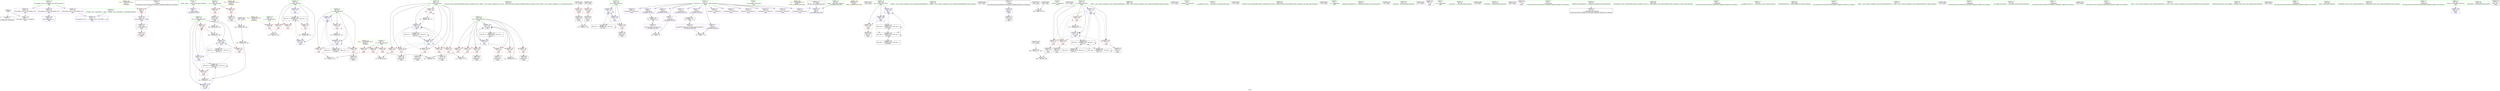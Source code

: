 digraph "SVFG" {
	label="SVFG";

	Node0x564da1210670 [shape=record,color=grey,label="{NodeID: 0\nNullPtr}"];
	Node0x564da1210670 -> Node0x564da1329340[style=solid];
	Node0x564da1210670 -> Node0x564da132ea00[style=solid];
	Node0x564da1328900 [shape=record,color=red,label="{NodeID: 97\n118\<--13\nvtable\<--\nmain\n}"];
	Node0x564da1328900 -> Node0x564da132b850[style=solid];
	Node0x564da1319b60 [shape=record,color=green,label="{NodeID: 14\n4\<--6\n_ZStL8__ioinit\<--_ZStL8__ioinit_field_insensitive\nGlob }"];
	Node0x564da1319b60 -> Node0x564da132a6b0[style=solid];
	Node0x564da1328440 [shape=record,color=red,label="{NodeID: 111\n263\<--100\n\<--res\nmain\n}"];
	Node0x564da1328440 -> Node0x564da1334d30[style=solid];
	Node0x564da1326f70 [shape=record,color=green,label="{NodeID: 28\n90\<--91\nt\<--t_field_insensitive\nmain\n}"];
	Node0x564da1326f70 -> Node0x564da13289d0[style=solid];
	Node0x564da132e0e0 [shape=record,color=red,label="{NodeID: 125\n236\<--106\n\<--j\nmain\n}"];
	Node0x564da132e0e0 -> Node0x564da13345b0[style=solid];
	Node0x564da1327a20 [shape=record,color=green,label="{NodeID: 42\n149\<--150\n_ZStrsIcSt11char_traitsIcESaIcEERSt13basic_istreamIT_T0_ES7_RNSt7__cxx1112basic_stringIS4_S5_T1_EE\<--_ZStrsIcSt11char_traitsIcESaIcEERSt13basic_istreamIT_T0_ES7_RNSt7__cxx1112basic_stringIS4_S5_T1_EE_field_insensitive\n}"];
	Node0x564da13512c0 [shape=record,color=black,label="{NodeID: 305\n217 = PHI()\n}"];
	Node0x564da13512c0 -> Node0x564da132e760[style=solid];
	Node0x564da1334bb0 [shape=record,color=grey,label="{NodeID: 222\n262 = Binary(199, 261, )\n}"];
	Node0x564da1334bb0 -> Node0x564da1334d30[style=solid];
	Node0x564da132eca0 [shape=record,color=blue,label="{NodeID: 139\n92\<--131\nz\<--\nmain\n}"];
	Node0x564da132eca0 -> Node0x564da133cf70[style=dashed];
	Node0x564da1329810 [shape=record,color=black,label="{NodeID: 56\n120\<--119\n\<--vbase.offset.ptr\nmain\n}"];
	Node0x564da1329810 -> Node0x564da132e5c0[style=solid];
	Node0x564da13360b0 [shape=record,color=grey,label="{NodeID: 236\n220 = cmp(211, 219, )\n}"];
	Node0x564da132f800 [shape=record,color=blue,label="{NodeID: 153\n102\<--257\ni9\<--inc59\nmain\n}"];
	Node0x564da132f800 -> Node0x564da13285e0[style=dashed];
	Node0x564da132f800 -> Node0x564da13286b0[style=dashed];
	Node0x564da132f800 -> Node0x564da132d940[style=dashed];
	Node0x564da132f800 -> Node0x564da132d9d0[style=dashed];
	Node0x564da132f800 -> Node0x564da132da60[style=dashed];
	Node0x564da132f800 -> Node0x564da132db30[style=dashed];
	Node0x564da132f800 -> Node0x564da132f800[style=dashed];
	Node0x564da132f800 -> Node0x564da133de70[style=dashed];
	Node0x564da132a370 [shape=record,color=black,label="{NodeID: 70\n241\<--240\ntobool50\<--\nmain\n}"];
	Node0x564da132aed0 [shape=record,color=purple,label="{NodeID: 84\n196\<--8\narrayidx26\<--_Z1sB5cxx11\nmain\n}"];
	Node0x564da130b200 [shape=record,color=green,label="{NodeID: 1\n7\<--1\n__dso_handle\<--dummyObj\nGlob }"];
	Node0x564da1345170 [shape=record,color=yellow,style=double,label="{NodeID: 264\n2V_1 = ENCHI(MR_2V_0)\npts\{69 \}\nFun[__cxx_global_array_dtor]}"];
	Node0x564da1345170 -> Node0x564da132eb00[style=dashed];
	Node0x564da13289d0 [shape=record,color=red,label="{NodeID: 98\n134\<--90\n\<--t\nmain\n}"];
	Node0x564da13289d0 -> Node0x564da13357b0[style=solid];
	Node0x564da1319c30 [shape=record,color=green,label="{NodeID: 15\n8\<--10\n_Z1sB5cxx11\<--_Z1sB5cxx11_field_insensitive\nGlob }"];
	Node0x564da1319c30 -> Node0x564da132a780[style=solid];
	Node0x564da1319c30 -> Node0x564da132a850[style=solid];
	Node0x564da1319c30 -> Node0x564da132a920[style=solid];
	Node0x564da1319c30 -> Node0x564da132a9f0[style=solid];
	Node0x564da1319c30 -> Node0x564da132aac0[style=solid];
	Node0x564da1319c30 -> Node0x564da132ab90[style=solid];
	Node0x564da1319c30 -> Node0x564da132ac60[style=solid];
	Node0x564da1319c30 -> Node0x564da132ad30[style=solid];
	Node0x564da1319c30 -> Node0x564da132ae00[style=solid];
	Node0x564da1319c30 -> Node0x564da132aed0[style=solid];
	Node0x564da1319c30 -> Node0x564da132afa0[style=solid];
	Node0x564da1319c30 -> Node0x564da132b070[style=solid];
	Node0x564da1319c30 -> Node0x564da132b140[style=solid];
	Node0x564da1347030 [shape=record,color=yellow,style=double,label="{NodeID: 278\nRETMU(2V_2)\npts\{69 \}\nFun[__cxx_global_array_dtor]}"];
	Node0x564da1328510 [shape=record,color=red,label="{NodeID: 112\n276\<--100\n\<--res\nmain\n}"];
	Node0x564da1327000 [shape=record,color=green,label="{NodeID: 29\n92\<--93\nz\<--z_field_insensitive\nmain\n}"];
	Node0x564da1327000 -> Node0x564da1328aa0[style=solid];
	Node0x564da1327000 -> Node0x564da1328b70[style=solid];
	Node0x564da1327000 -> Node0x564da1328c40[style=solid];
	Node0x564da1327000 -> Node0x564da132eca0[style=solid];
	Node0x564da1327000 -> Node0x564da132f9a0[style=solid];
	Node0x564da13517b0 [shape=record,color=black,label="{NodeID: 292\n124 = PHI()\n}"];
	Node0x564da132e1b0 [shape=record,color=red,label="{NodeID: 126\n230\<--108\n\<--qq\nmain\n}"];
	Node0x564da132e1b0 -> Node0x564da132a2a0[style=solid];
	Node0x564da1327b20 [shape=record,color=green,label="{NodeID: 43\n180\<--181\n_ZNKSt7__cxx1112basic_stringIcSt11char_traitsIcESaIcEE6lengthEv\<--_ZNKSt7__cxx1112basic_stringIcSt11char_traitsIcESaIcEE6lengthEv_field_insensitive\n}"];
	Node0x564da13513c0 [shape=record,color=black,label="{NodeID: 306\n267 = PHI()\n}"];
	Node0x564da1334d30 [shape=record,color=grey,label="{NodeID: 223\n264 = Binary(262, 263, )\n}"];
	Node0x564da1334d30 -> Node0x564da132f8d0[style=solid];
	Node0x564da132ed70 [shape=record,color=blue,label="{NodeID: 140\n98\<--131\ni\<--\nmain\n}"];
	Node0x564da132ed70 -> Node0x564da1328100[style=dashed];
	Node0x564da132ed70 -> Node0x564da13281d0[style=dashed];
	Node0x564da132ed70 -> Node0x564da13282a0[style=dashed];
	Node0x564da132ed70 -> Node0x564da132ee40[style=dashed];
	Node0x564da132ed70 -> Node0x564da133d470[style=dashed];
	Node0x564da13298e0 [shape=record,color=black,label="{NodeID: 57\n123\<--122\n\<--add.ptr\nmain\n}"];
	Node0x564da1336230 [shape=record,color=grey,label="{NodeID: 237\n186 = cmp(179, 185, )\n}"];
	Node0x564da132f8d0 [shape=record,color=blue,label="{NodeID: 154\n100\<--264\nres\<--sub62\nmain\n}"];
	Node0x564da132f8d0 -> Node0x564da1328510[style=dashed];
	Node0x564da132f8d0 -> Node0x564da133d970[style=dashed];
	Node0x564da132a440 [shape=record,color=black,label="{NodeID: 71\n244\<--243\nconv52\<--\nmain\n}"];
	Node0x564da132a440 -> Node0x564da1335030[style=solid];
	Node0x564da132afa0 [shape=record,color=purple,label="{NodeID: 85\n204\<--8\narrayidx31\<--_Z1sB5cxx11\nmain\n}"];
	Node0x564da1319f10 [shape=record,color=green,label="{NodeID: 2\n11\<--1\n_ZSt3cin\<--dummyObj\nGlob }"];
	Node0x564da1345c90 [shape=record,color=yellow,style=double,label="{NodeID: 265\n4V_1 = ENCHI(MR_4V_0)\npts\{1 \}\nFun[main]}"];
	Node0x564da1345c90 -> Node0x564da1328900[style=dashed];
	Node0x564da1328aa0 [shape=record,color=red,label="{NodeID: 99\n133\<--92\n\<--z\nmain\n}"];
	Node0x564da1328aa0 -> Node0x564da13357b0[style=solid];
	Node0x564da1319d00 [shape=record,color=green,label="{NodeID: 16\n19\<--23\nllvm.global_ctors\<--llvm.global_ctors_field_insensitive\nGlob }"];
	Node0x564da1319d00 -> Node0x564da132b3b0[style=solid];
	Node0x564da1319d00 -> Node0x564da132b4b0[style=solid];
	Node0x564da1319d00 -> Node0x564da132b5b0[style=solid];
	Node0x564da13285e0 [shape=record,color=red,label="{NodeID: 113\n160\<--102\n\<--i9\nmain\n}"];
	Node0x564da13285e0 -> Node0x564da1335630[style=solid];
	Node0x564da1327090 [shape=record,color=green,label="{NodeID: 30\n94\<--95\nn\<--n_field_insensitive\nmain\n}"];
	Node0x564da1327090 -> Node0x564da1328d10[style=solid];
	Node0x564da1327090 -> Node0x564da1328de0[style=solid];
	Node0x564da1350660 [shape=record,color=black,label="{NodeID: 293\n127 = PHI()\n}"];
	Node0x564da132e280 [shape=record,color=red,label="{NodeID: 127\n192\<--110\n\<--k\nmain\n}"];
	Node0x564da132e280 -> Node0x564da1329c20[style=solid];
	Node0x564da1327c20 [shape=record,color=green,label="{NodeID: 44\n208\<--209\n_ZNSt7__cxx1112basic_stringIcSt11char_traitsIcESaIcEEixEm\<--_ZNSt7__cxx1112basic_stringIcSt11char_traitsIcESaIcEEixEm_field_insensitive\n}"];
	Node0x564da13514c0 [shape=record,color=black,label="{NodeID: 307\n271 = PHI()\n}"];
	Node0x564da1334eb0 [shape=record,color=grey,label="{NodeID: 224\n287 = Binary(286, 131, )\n}"];
	Node0x564da1334eb0 -> Node0x564da132f9a0[style=solid];
	Node0x564da132ee40 [shape=record,color=blue,label="{NodeID: 141\n98\<--153\ni\<--inc\nmain\n}"];
	Node0x564da132ee40 -> Node0x564da1328100[style=dashed];
	Node0x564da132ee40 -> Node0x564da13281d0[style=dashed];
	Node0x564da132ee40 -> Node0x564da13282a0[style=dashed];
	Node0x564da132ee40 -> Node0x564da132ee40[style=dashed];
	Node0x564da132ee40 -> Node0x564da133d470[style=dashed];
	Node0x564da13299b0 [shape=record,color=black,label="{NodeID: 58\n146\<--145\nidxprom\<--\nmain\n}"];
	Node0x564da133cf70 [shape=record,color=black,label="{NodeID: 238\nMR_10V_3 = PHI(MR_10V_4, MR_10V_2, )\npts\{93 \}\n}"];
	Node0x564da133cf70 -> Node0x564da1328aa0[style=dashed];
	Node0x564da133cf70 -> Node0x564da1328b70[style=dashed];
	Node0x564da133cf70 -> Node0x564da1328c40[style=dashed];
	Node0x564da133cf70 -> Node0x564da132f9a0[style=dashed];
	Node0x564da132f9a0 [shape=record,color=blue,label="{NodeID: 155\n92\<--287\nz\<--inc69\nmain\n}"];
	Node0x564da132f9a0 -> Node0x564da133cf70[style=dashed];
	Node0x564da132a510 [shape=record,color=black,label="{NodeID: 72\n246\<--245\nidxprom53\<--\nmain\n}"];
	Node0x564da132b070 [shape=record,color=purple,label="{NodeID: 86\n214\<--8\narrayidx36\<--_Z1sB5cxx11\nmain\n}"];
	Node0x564da1319fa0 [shape=record,color=green,label="{NodeID: 3\n14\<--1\n_ZSt4cout\<--dummyObj\nGlob }"];
	Node0x564da1328b70 [shape=record,color=red,label="{NodeID: 100\n270\<--92\n\<--z\nmain\n}"];
	Node0x564da1319150 [shape=record,color=green,label="{NodeID: 17\n24\<--25\n__cxx_global_var_init\<--__cxx_global_var_init_field_insensitive\n}"];
	Node0x564da13286b0 [shape=record,color=red,label="{NodeID: 114\n173\<--102\n\<--i9\nmain\n}"];
	Node0x564da13286b0 -> Node0x564da1335db0[style=solid];
	Node0x564da1327120 [shape=record,color=green,label="{NodeID: 31\n96\<--97\np\<--p_field_insensitive\nmain\n}"];
	Node0x564da1327120 -> Node0x564da1328eb0[style=solid];
	Node0x564da1327120 -> Node0x564da1328f80[style=solid];
	Node0x564da1327120 -> Node0x564da1328030[style=solid];
	Node0x564da1350760 [shape=record,color=black,label="{NodeID: 294\n137 = PHI()\n}"];
	Node0x564da132e350 [shape=record,color=red,label="{NodeID: 128\n205\<--110\n\<--k\nmain\n}"];
	Node0x564da132e350 -> Node0x564da1329e90[style=solid];
	Node0x564da1327d20 [shape=record,color=green,label="{NodeID: 45\n268\<--269\n_ZStlsISt11char_traitsIcEERSt13basic_ostreamIcT_ES5_PKc\<--_ZStlsISt11char_traitsIcEERSt13basic_ostreamIcT_ES5_PKc_field_insensitive\n}"];
	Node0x564da1353670 [shape=record,color=black,label="{NodeID: 308\n275 = PHI()\n}"];
	Node0x564da1335030 [shape=record,color=grey,label="{NodeID: 225\n249 = Binary(244, 248, )\n}"];
	Node0x564da1335030 -> Node0x564da13351b0[style=solid];
	Node0x564da132ef10 [shape=record,color=blue,label="{NodeID: 142\n100\<--157\nres\<--\nmain\n}"];
	Node0x564da132ef10 -> Node0x564da1328370[style=dashed];
	Node0x564da132ef10 -> Node0x564da1328440[style=dashed];
	Node0x564da132ef10 -> Node0x564da132f730[style=dashed];
	Node0x564da132ef10 -> Node0x564da132f8d0[style=dashed];
	Node0x564da132ef10 -> Node0x564da1344270[style=dashed];
	Node0x564da1329a80 [shape=record,color=black,label="{NodeID: 59\n177\<--176\nidxprom17\<--\nmain\n}"];
	Node0x564da133d470 [shape=record,color=black,label="{NodeID: 239\nMR_16V_2 = PHI(MR_16V_4, MR_16V_1, )\npts\{99 \}\n}"];
	Node0x564da133d470 -> Node0x564da132ed70[style=dashed];
	Node0x564da132a5e0 [shape=record,color=black,label="{NodeID: 73\n261\<--260\nsh_prom\<--\nmain\n}"];
	Node0x564da132a5e0 -> Node0x564da1334bb0[style=solid];
	Node0x564da132b140 [shape=record,color=purple,label="{NodeID: 87\n247\<--8\narrayidx54\<--_Z1sB5cxx11\nmain\n}"];
	Node0x564da13185c0 [shape=record,color=green,label="{NodeID: 4\n15\<--1\n.str\<--dummyObj\nGlob }"];
	Node0x564da1346690 [shape=record,color=yellow,style=double,label="{NodeID: 267\n8V_1 = ENCHI(MR_8V_0)\npts\{91 \}\nFun[main]}"];
	Node0x564da1346690 -> Node0x564da13289d0[style=dashed];
	Node0x564da1328c40 [shape=record,color=red,label="{NodeID: 101\n286\<--92\n\<--z\nmain\n}"];
	Node0x564da1328c40 -> Node0x564da1334eb0[style=solid];
	Node0x564da1319220 [shape=record,color=green,label="{NodeID: 18\n28\<--29\n_ZNSt8ios_base4InitC1Ev\<--_ZNSt8ios_base4InitC1Ev_field_insensitive\n}"];
	Node0x564da132d940 [shape=record,color=red,label="{NodeID: 115\n182\<--102\n\<--i9\nmain\n}"];
	Node0x564da132d940 -> Node0x564da1329b50[style=solid];
	Node0x564da13271b0 [shape=record,color=green,label="{NodeID: 32\n98\<--99\ni\<--i_field_insensitive\nmain\n}"];
	Node0x564da13271b0 -> Node0x564da1328100[style=solid];
	Node0x564da13271b0 -> Node0x564da13281d0[style=solid];
	Node0x564da13271b0 -> Node0x564da13282a0[style=solid];
	Node0x564da13271b0 -> Node0x564da132ed70[style=solid];
	Node0x564da13271b0 -> Node0x564da132ee40[style=solid];
	Node0x564da13508c0 [shape=record,color=black,label="{NodeID: 295\n31 = PHI()\n}"];
	Node0x564da132e420 [shape=record,color=red,label="{NodeID: 129\n215\<--110\n\<--k\nmain\n}"];
	Node0x564da132e420 -> Node0x564da132a100[style=solid];
	Node0x564da1327e20 [shape=record,color=green,label="{NodeID: 46\n272\<--273\n_ZNSolsEi\<--_ZNSolsEi_field_insensitive\n}"];
	Node0x564da1353770 [shape=record,color=black,label="{NodeID: 309\n277 = PHI()\n}"];
	Node0x564da13351b0 [shape=record,color=grey,label="{NodeID: 226\n250 = Binary(199, 249, )\n}"];
	Node0x564da13351b0 -> Node0x564da1335330[style=solid];
	Node0x564da132efe0 [shape=record,color=blue,label="{NodeID: 143\n102\<--131\ni9\<--\nmain\n}"];
	Node0x564da132efe0 -> Node0x564da13285e0[style=dashed];
	Node0x564da132efe0 -> Node0x564da13286b0[style=dashed];
	Node0x564da132efe0 -> Node0x564da132d940[style=dashed];
	Node0x564da132efe0 -> Node0x564da132d9d0[style=dashed];
	Node0x564da132efe0 -> Node0x564da132da60[style=dashed];
	Node0x564da132efe0 -> Node0x564da132db30[style=dashed];
	Node0x564da132efe0 -> Node0x564da132f800[style=dashed];
	Node0x564da132efe0 -> Node0x564da133de70[style=dashed];
	Node0x564da1329b50 [shape=record,color=black,label="{NodeID: 60\n183\<--182\nidxprom20\<--\nmain\n}"];
	Node0x564da133d970 [shape=record,color=black,label="{NodeID: 240\nMR_18V_2 = PHI(MR_18V_7, MR_18V_1, )\npts\{101 \}\n}"];
	Node0x564da133d970 -> Node0x564da132ef10[style=dashed];
	Node0x564da132a6b0 [shape=record,color=purple,label="{NodeID: 74\n30\<--4\n\<--_ZStL8__ioinit\n__cxx_global_var_init\n}"];
	Node0x564da132b210 [shape=record,color=purple,label="{NodeID: 88\n266\<--15\n\<--.str\nmain\n}"];
	Node0x564da1318650 [shape=record,color=green,label="{NodeID: 5\n17\<--1\n.str.2\<--dummyObj\nGlob }"];
	Node0x564da1328d10 [shape=record,color=red,label="{NodeID: 102\n243\<--94\n\<--n\nmain\n}"];
	Node0x564da1328d10 -> Node0x564da132a440[style=solid];
	Node0x564da13192f0 [shape=record,color=green,label="{NodeID: 19\n34\<--35\n__cxa_atexit\<--__cxa_atexit_field_insensitive\n}"];
	Node0x564da132d9d0 [shape=record,color=red,label="{NodeID: 116\n202\<--102\n\<--i9\nmain\n}"];
	Node0x564da132d9d0 -> Node0x564da1329dc0[style=solid];
	Node0x564da1327240 [shape=record,color=green,label="{NodeID: 33\n100\<--101\nres\<--res_field_insensitive\nmain\n}"];
	Node0x564da1327240 -> Node0x564da1328370[style=solid];
	Node0x564da1327240 -> Node0x564da1328440[style=solid];
	Node0x564da1327240 -> Node0x564da1328510[style=solid];
	Node0x564da1327240 -> Node0x564da132ef10[style=solid];
	Node0x564da1327240 -> Node0x564da132f730[style=solid];
	Node0x564da1327240 -> Node0x564da132f8d0[style=solid];
	Node0x564da1350990 [shape=record,color=black,label="{NodeID: 296\n60 = PHI()\n}"];
	Node0x564da132e4f0 [shape=record,color=red,label="{NodeID: 130\n226\<--110\n\<--k\nmain\n}"];
	Node0x564da132e4f0 -> Node0x564da13348b0[style=solid];
	Node0x564da1327f20 [shape=record,color=green,label="{NodeID: 47\n278\<--279\n_ZNSolsEx\<--_ZNSolsEx_field_insensitive\n}"];
	Node0x564da1353870 [shape=record,color=black,label="{NodeID: 310\n280 = PHI()\n}"];
	Node0x564da1335330 [shape=record,color=grey,label="{NodeID: 227\n252 = Binary(251, 250, )\n}"];
	Node0x564da1335330 -> Node0x564da132f730[style=solid];
	Node0x564da132f0b0 [shape=record,color=blue,label="{NodeID: 144\n104\<--165\nq\<--\nmain\n}"];
	Node0x564da132f0b0 -> Node0x564da132dc00[style=dashed];
	Node0x564da132f0b0 -> Node0x564da132f0b0[style=dashed];
	Node0x564da132f0b0 -> Node0x564da132f590[style=dashed];
	Node0x564da132f0b0 -> Node0x564da133e370[style=dashed];
	Node0x564da1329c20 [shape=record,color=black,label="{NodeID: 61\n193\<--192\nconv\<--\nmain\n}"];
	Node0x564da1329c20 -> Node0x564da13354b0[style=solid];
	Node0x564da133de70 [shape=record,color=black,label="{NodeID: 241\nMR_20V_2 = PHI(MR_20V_4, MR_20V_1, )\npts\{103 \}\n}"];
	Node0x564da133de70 -> Node0x564da132efe0[style=dashed];
	Node0x564da132a780 [shape=record,color=purple,label="{NodeID: 75\n49\<--8\n\<--_Z1sB5cxx11\n__cxx_global_var_init.1\n}"];
	Node0x564da132a780 -> Node0x564da132c7f0[style=solid];
	Node0x564da132b2e0 [shape=record,color=purple,label="{NodeID: 89\n274\<--17\n\<--.str.2\nmain\n}"];
	Node0x564da1318800 [shape=record,color=green,label="{NodeID: 6\n20\<--1\n\<--dummyObj\nCan only get source location for instruction, argument, global var or function.}"];
	Node0x564da1346850 [shape=record,color=yellow,style=double,label="{NodeID: 269\n12V_1 = ENCHI(MR_12V_0)\npts\{95 \}\nFun[main]}"];
	Node0x564da1346850 -> Node0x564da1328d10[style=dashed];
	Node0x564da1346850 -> Node0x564da1328de0[style=dashed];
	Node0x564da1328de0 [shape=record,color=red,label="{NodeID: 103\n260\<--94\n\<--n\nmain\n}"];
	Node0x564da1328de0 -> Node0x564da132a5e0[style=solid];
	Node0x564da13193c0 [shape=record,color=green,label="{NodeID: 20\n33\<--39\n_ZNSt8ios_base4InitD1Ev\<--_ZNSt8ios_base4InitD1Ev_field_insensitive\n}"];
	Node0x564da13193c0 -> Node0x564da1329640[style=solid];
	Node0x564da132da60 [shape=record,color=red,label="{NodeID: 117\n245\<--102\n\<--i9\nmain\n}"];
	Node0x564da132da60 -> Node0x564da132a510[style=solid];
	Node0x564da1327310 [shape=record,color=green,label="{NodeID: 34\n102\<--103\ni9\<--i9_field_insensitive\nmain\n}"];
	Node0x564da1327310 -> Node0x564da13285e0[style=solid];
	Node0x564da1327310 -> Node0x564da13286b0[style=solid];
	Node0x564da1327310 -> Node0x564da132d940[style=solid];
	Node0x564da1327310 -> Node0x564da132d9d0[style=solid];
	Node0x564da1327310 -> Node0x564da132da60[style=solid];
	Node0x564da1327310 -> Node0x564da132db30[style=solid];
	Node0x564da1327310 -> Node0x564da132efe0[style=solid];
	Node0x564da1327310 -> Node0x564da132f800[style=solid];
	Node0x564da1350a60 [shape=record,color=black,label="{NodeID: 297\n179 = PHI()\n}"];
	Node0x564da1350a60 -> Node0x564da1336230[style=solid];
	Node0x564da132e5c0 [shape=record,color=red,label="{NodeID: 131\n121\<--120\nvbase.offset\<--\nmain\n}"];
	Node0x564da1329040 [shape=record,color=green,label="{NodeID: 48\n281\<--282\n_ZSt4endlIcSt11char_traitsIcEERSt13basic_ostreamIT_T0_ES6_\<--_ZSt4endlIcSt11char_traitsIcEERSt13basic_ostreamIT_T0_ES6__field_insensitive\n}"];
	Node0x564da1353940 [shape=record,color=black,label="{NodeID: 311\n67 = PHI()\n0th arg __cxx_global_array_dtor }"];
	Node0x564da1353940 -> Node0x564da132eb00[style=solid];
	Node0x564da13354b0 [shape=record,color=grey,label="{NodeID: 228\n200 = cmp(193, 198, )\n}"];
	Node0x564da132f180 [shape=record,color=blue,label="{NodeID: 145\n106\<--131\nj\<--\nmain\n}"];
	Node0x564da132f180 -> Node0x564da132dcd0[style=dashed];
	Node0x564da132f180 -> Node0x564da132dda0[style=dashed];
	Node0x564da132f180 -> Node0x564da132de70[style=dashed];
	Node0x564da132f180 -> Node0x564da132df40[style=dashed];
	Node0x564da132f180 -> Node0x564da132e010[style=dashed];
	Node0x564da132f180 -> Node0x564da132e0e0[style=dashed];
	Node0x564da132f180 -> Node0x564da132f180[style=dashed];
	Node0x564da132f180 -> Node0x564da132f660[style=dashed];
	Node0x564da132f180 -> Node0x564da133e870[style=dashed];
	Node0x564da1329cf0 [shape=record,color=black,label="{NodeID: 62\n195\<--194\nidxprom25\<--\nmain\n}"];
	Node0x564da133e370 [shape=record,color=black,label="{NodeID: 242\nMR_22V_2 = PHI(MR_22V_3, MR_22V_1, )\npts\{105 \}\n}"];
	Node0x564da133e370 -> Node0x564da132f0b0[style=dashed];
	Node0x564da133e370 -> Node0x564da133e370[style=dashed];
	Node0x564da132a850 [shape=record,color=purple,label="{NodeID: 76\n56\<--8\n\<--_Z1sB5cxx11\n__cxx_global_var_init.1\n}"];
	Node0x564da132b3b0 [shape=record,color=purple,label="{NodeID: 90\n326\<--19\nllvm.global_ctors_0\<--llvm.global_ctors\nGlob }"];
	Node0x564da132b3b0 -> Node0x564da132e830[style=solid];
	Node0x564da1318890 [shape=record,color=green,label="{NodeID: 7\n113\<--1\n\<--dummyObj\nCan only get source location for instruction, argument, global var or function.}"];
	Node0x564da1346930 [shape=record,color=yellow,style=double,label="{NodeID: 270\n14V_1 = ENCHI(MR_14V_0)\npts\{97 \}\nFun[main]}"];
	Node0x564da1346930 -> Node0x564da1328eb0[style=dashed];
	Node0x564da1346930 -> Node0x564da1328f80[style=dashed];
	Node0x564da1346930 -> Node0x564da1328030[style=dashed];
	Node0x564da1328eb0 [shape=record,color=red,label="{NodeID: 104\n142\<--96\n\<--p\nmain\n}"];
	Node0x564da1328eb0 -> Node0x564da1335930[style=solid];
	Node0x564da1319490 [shape=record,color=green,label="{NodeID: 21\n46\<--47\n__cxx_global_var_init.1\<--__cxx_global_var_init.1_field_insensitive\n}"];
	Node0x564da132db30 [shape=record,color=red,label="{NodeID: 118\n256\<--102\n\<--i9\nmain\n}"];
	Node0x564da132db30 -> Node0x564da1334430[style=solid];
	Node0x564da13273e0 [shape=record,color=green,label="{NodeID: 35\n104\<--105\nq\<--q_field_insensitive\nmain\n}"];
	Node0x564da13273e0 -> Node0x564da132dc00[style=solid];
	Node0x564da13273e0 -> Node0x564da132f0b0[style=solid];
	Node0x564da13273e0 -> Node0x564da132f590[style=solid];
	Node0x564da1350bc0 [shape=record,color=black,label="{NodeID: 298\n185 = PHI()\n}"];
	Node0x564da1350bc0 -> Node0x564da1336230[style=solid];
	Node0x564da1063660 [shape=record,color=black,label="{NodeID: 215\n74 = PHI(72, 75, )\n}"];
	Node0x564da1063660 -> Node0x564da132b780[style=solid];
	Node0x564da132e690 [shape=record,color=red,label="{NodeID: 132\n210\<--207\n\<--call33\nmain\n}"];
	Node0x564da132e690 -> Node0x564da1329f60[style=solid];
	Node0x564da1329140 [shape=record,color=green,label="{NodeID: 49\n283\<--284\n_ZNSolsEPFRSoS_E\<--_ZNSolsEPFRSoS_E_field_insensitive\n}"];
	Node0x564da1335630 [shape=record,color=grey,label="{NodeID: 229\n162 = cmp(160, 161, )\n}"];
	Node0x564da132f250 [shape=record,color=blue,label="{NodeID: 146\n108\<--165\nqq\<--\nmain\n}"];
	Node0x564da132f250 -> Node0x564da132e1b0[style=dashed];
	Node0x564da132f250 -> Node0x564da132f3f0[style=dashed];
	Node0x564da132f250 -> Node0x564da133fc70[style=dashed];
	Node0x564da132f250 -> Node0x564da1343870[style=dashed];
	Node0x564da1329dc0 [shape=record,color=black,label="{NodeID: 63\n203\<--202\nidxprom30\<--\nmain\n}"];
	Node0x564da133e870 [shape=record,color=black,label="{NodeID: 243\nMR_24V_2 = PHI(MR_24V_3, MR_24V_1, )\npts\{107 \}\n}"];
	Node0x564da133e870 -> Node0x564da132f180[style=dashed];
	Node0x564da133e870 -> Node0x564da133e870[style=dashed];
	Node0x564da132a920 [shape=record,color=purple,label="{NodeID: 77\n57\<--8\n\<--_Z1sB5cxx11\n__cxx_global_var_init.1\n}"];
	Node0x564da132a920 -> Node0x564da1335ab0[style=solid];
	Node0x564da132b4b0 [shape=record,color=purple,label="{NodeID: 91\n327\<--19\nllvm.global_ctors_1\<--llvm.global_ctors\nGlob }"];
	Node0x564da132b4b0 -> Node0x564da132e900[style=solid];
	Node0x564da1318ad0 [shape=record,color=green,label="{NodeID: 8\n115\<--1\n\<--dummyObj\nCan only get source location for instruction, argument, global var or function.}"];
	Node0x564da1328f80 [shape=record,color=red,label="{NodeID: 105\n161\<--96\n\<--p\nmain\n}"];
	Node0x564da1328f80 -> Node0x564da1335630[style=solid];
	Node0x564da1319560 [shape=record,color=green,label="{NodeID: 22\n54\<--55\n_ZNSt7__cxx1112basic_stringIcSt11char_traitsIcESaIcEEC1Ev\<--_ZNSt7__cxx1112basic_stringIcSt11char_traitsIcESaIcEEC1Ev_field_insensitive\n}"];
	Node0x564da132dc00 [shape=record,color=red,label="{NodeID: 119\n240\<--104\n\<--q\nmain\n}"];
	Node0x564da132dc00 -> Node0x564da132a370[style=solid];
	Node0x564da13274b0 [shape=record,color=green,label="{NodeID: 36\n106\<--107\nj\<--j_field_insensitive\nmain\n}"];
	Node0x564da13274b0 -> Node0x564da132dcd0[style=solid];
	Node0x564da13274b0 -> Node0x564da132dda0[style=solid];
	Node0x564da13274b0 -> Node0x564da132de70[style=solid];
	Node0x564da13274b0 -> Node0x564da132df40[style=solid];
	Node0x564da13274b0 -> Node0x564da132e010[style=solid];
	Node0x564da13274b0 -> Node0x564da132e0e0[style=solid];
	Node0x564da13274b0 -> Node0x564da132f180[style=solid];
	Node0x564da13274b0 -> Node0x564da132f660[style=solid];
	Node0x564da1350cc0 [shape=record,color=black,label="{NodeID: 299\n114 = PHI()\n}"];
	Node0x564da132c7f0 [shape=record,color=black,label="{NodeID: 216\n51 = PHI(49, 52, )\n}"];
	Node0x564da132c7f0 -> Node0x564da132b6b0[style=solid];
	Node0x564da132e760 [shape=record,color=red,label="{NodeID: 133\n218\<--217\n\<--call38\nmain\n}"];
	Node0x564da132e760 -> Node0x564da132a1d0[style=solid];
	Node0x564da1329240 [shape=record,color=green,label="{NodeID: 50\n21\<--321\n_GLOBAL__sub_I_cuom1999_0_1.cpp\<--_GLOBAL__sub_I_cuom1999_0_1.cpp_field_insensitive\n}"];
	Node0x564da1329240 -> Node0x564da132e900[style=solid];
	Node0x564da13357b0 [shape=record,color=grey,label="{NodeID: 230\n135 = cmp(133, 134, )\n}"];
	Node0x564da132f320 [shape=record,color=blue,label="{NodeID: 147\n110\<--113\nk\<--\nmain\n}"];
	Node0x564da132f320 -> Node0x564da132e280[style=dashed];
	Node0x564da132f320 -> Node0x564da132e350[style=dashed];
	Node0x564da132f320 -> Node0x564da132e420[style=dashed];
	Node0x564da132f320 -> Node0x564da132e4f0[style=dashed];
	Node0x564da132f320 -> Node0x564da132f4c0[style=dashed];
	Node0x564da132f320 -> Node0x564da1340170[style=dashed];
	Node0x564da132f320 -> Node0x564da1343d70[style=dashed];
	Node0x564da1329e90 [shape=record,color=black,label="{NodeID: 64\n206\<--205\nconv32\<--\nmain\n}"];
	Node0x564da133ed70 [shape=record,color=black,label="{NodeID: 244\nMR_26V_2 = PHI(MR_26V_3, MR_26V_1, )\npts\{109 \}\n}"];
	Node0x564da133ed70 -> Node0x564da1343870[style=dashed];
	Node0x564da132a9f0 [shape=record,color=purple,label="{NodeID: 78\n71\<--8\n\<--_Z1sB5cxx11\n__cxx_global_array_dtor\n}"];
	Node0x564da132b5b0 [shape=record,color=purple,label="{NodeID: 92\n328\<--19\nllvm.global_ctors_2\<--llvm.global_ctors\nGlob }"];
	Node0x564da132b5b0 -> Node0x564da132ea00[style=solid];
	Node0x564da1318b60 [shape=record,color=green,label="{NodeID: 9\n131\<--1\n\<--dummyObj\nCan only get source location for instruction, argument, global var or function.}"];
	Node0x564da1328030 [shape=record,color=red,label="{NodeID: 106\n169\<--96\n\<--p\nmain\n}"];
	Node0x564da1328030 -> Node0x564da1335f30[style=solid];
	Node0x564da1319630 [shape=record,color=green,label="{NodeID: 23\n61\<--62\n__cxx_global_array_dtor\<--__cxx_global_array_dtor_field_insensitive\n}"];
	Node0x564da132dcd0 [shape=record,color=red,label="{NodeID: 120\n168\<--106\n\<--j\nmain\n}"];
	Node0x564da132dcd0 -> Node0x564da1335f30[style=solid];
	Node0x564da1327580 [shape=record,color=green,label="{NodeID: 37\n108\<--109\nqq\<--qq_field_insensitive\nmain\n}"];
	Node0x564da1327580 -> Node0x564da132e1b0[style=solid];
	Node0x564da1327580 -> Node0x564da132f250[style=solid];
	Node0x564da1327580 -> Node0x564da132f3f0[style=solid];
	Node0x564da1350d90 [shape=record,color=black,label="{NodeID: 300\n248 = PHI()\n}"];
	Node0x564da1350d90 -> Node0x564da1335030[style=solid];
	Node0x564da1334430 [shape=record,color=grey,label="{NodeID: 217\n257 = Binary(256, 131, )\n}"];
	Node0x564da1334430 -> Node0x564da132f800[style=solid];
	Node0x564da132e830 [shape=record,color=blue,label="{NodeID: 134\n326\<--20\nllvm.global_ctors_0\<--\nGlob }"];
	Node0x564da1329340 [shape=record,color=black,label="{NodeID: 51\n2\<--3\ndummyVal\<--dummyVal\n}"];
	Node0x564da1335930 [shape=record,color=grey,label="{NodeID: 231\n143 = cmp(141, 142, )\n}"];
	Node0x564da132f3f0 [shape=record,color=blue,label="{NodeID: 148\n108\<--223\nqq\<--\nmain\n}"];
	Node0x564da132f3f0 -> Node0x564da132e1b0[style=dashed];
	Node0x564da132f3f0 -> Node0x564da133fc70[style=dashed];
	Node0x564da132f3f0 -> Node0x564da1343870[style=dashed];
	Node0x564da1329f60 [shape=record,color=black,label="{NodeID: 65\n211\<--210\nconv34\<--\nmain\n}"];
	Node0x564da1329f60 -> Node0x564da13360b0[style=solid];
	Node0x564da133f270 [shape=record,color=black,label="{NodeID: 245\nMR_28V_2 = PHI(MR_28V_3, MR_28V_1, )\npts\{111 \}\n}"];
	Node0x564da133f270 -> Node0x564da1343d70[style=dashed];
	Node0x564da132aac0 [shape=record,color=purple,label="{NodeID: 79\n72\<--8\n\<--_Z1sB5cxx11\n__cxx_global_array_dtor\n}"];
	Node0x564da132aac0 -> Node0x564da1063660[style=solid];
	Node0x564da1343870 [shape=record,color=black,label="{NodeID: 259\nMR_26V_3 = PHI(MR_26V_9, MR_26V_2, )\npts\{109 \}\n}"];
	Node0x564da1343870 -> Node0x564da132f250[style=dashed];
	Node0x564da1343870 -> Node0x564da133ed70[style=dashed];
	Node0x564da1343870 -> Node0x564da133fc70[style=dashed];
	Node0x564da1343870 -> Node0x564da1343870[style=dashed];
	Node0x564da132b6b0 [shape=record,color=purple,label="{NodeID: 93\n52\<--51\narrayctor.next\<--arrayctor.cur\n__cxx_global_var_init.1\n}"];
	Node0x564da132b6b0 -> Node0x564da132c7f0[style=solid];
	Node0x564da132b6b0 -> Node0x564da1335ab0[style=solid];
	Node0x564da1318c30 [shape=record,color=green,label="{NodeID: 10\n157\<--1\n\<--dummyObj\nCan only get source location for instruction, argument, global var or function.}"];
	Node0x564da1328100 [shape=record,color=red,label="{NodeID: 107\n141\<--98\n\<--i\nmain\n}"];
	Node0x564da1328100 -> Node0x564da1335930[style=solid];
	Node0x564da1319700 [shape=record,color=green,label="{NodeID: 24\n68\<--69\n.addr\<--.addr_field_insensitive\n__cxx_global_array_dtor\n}"];
	Node0x564da1319700 -> Node0x564da132eb00[style=solid];
	Node0x564da132dda0 [shape=record,color=red,label="{NodeID: 121\n172\<--106\n\<--j\nmain\n}"];
	Node0x564da132dda0 -> Node0x564da1335db0[style=solid];
	Node0x564da1327650 [shape=record,color=green,label="{NodeID: 38\n110\<--111\nk\<--k_field_insensitive\nmain\n}"];
	Node0x564da1327650 -> Node0x564da132e280[style=solid];
	Node0x564da1327650 -> Node0x564da132e350[style=solid];
	Node0x564da1327650 -> Node0x564da132e420[style=solid];
	Node0x564da1327650 -> Node0x564da132e4f0[style=solid];
	Node0x564da1327650 -> Node0x564da132f320[style=solid];
	Node0x564da1327650 -> Node0x564da132f4c0[style=solid];
	Node0x564da1350ec0 [shape=record,color=black,label="{NodeID: 301\n138 = PHI()\n}"];
	Node0x564da13345b0 [shape=record,color=grey,label="{NodeID: 218\n237 = Binary(236, 131, )\n}"];
	Node0x564da13345b0 -> Node0x564da132f660[style=solid];
	Node0x564da132e900 [shape=record,color=blue,label="{NodeID: 135\n327\<--21\nllvm.global_ctors_1\<--_GLOBAL__sub_I_cuom1999_0_1.cpp\nGlob }"];
	Node0x564da1329440 [shape=record,color=black,label="{NodeID: 52\n12\<--11\n\<--_ZSt3cin\nCan only get source location for instruction, argument, global var or function.}"];
	Node0x564da1329440 -> Node0x564da1328830[style=solid];
	Node0x564da1335ab0 [shape=record,color=grey,label="{NodeID: 232\n58 = cmp(52, 57, )\n}"];
	Node0x564da132f4c0 [shape=record,color=blue,label="{NodeID: 149\n110\<--227\nk\<--inc44\nmain\n}"];
	Node0x564da132f4c0 -> Node0x564da132e280[style=dashed];
	Node0x564da132f4c0 -> Node0x564da132e350[style=dashed];
	Node0x564da132f4c0 -> Node0x564da132e420[style=dashed];
	Node0x564da132f4c0 -> Node0x564da132e4f0[style=dashed];
	Node0x564da132f4c0 -> Node0x564da132f4c0[style=dashed];
	Node0x564da132f4c0 -> Node0x564da1340170[style=dashed];
	Node0x564da132f4c0 -> Node0x564da1343d70[style=dashed];
	Node0x564da132a030 [shape=record,color=black,label="{NodeID: 66\n213\<--212\nidxprom35\<--\nmain\n}"];
	Node0x564da132ab90 [shape=record,color=purple,label="{NodeID: 80\n79\<--8\n\<--_Z1sB5cxx11\n__cxx_global_array_dtor\n}"];
	Node0x564da132ab90 -> Node0x564da1335c30[style=solid];
	Node0x564da1343d70 [shape=record,color=black,label="{NodeID: 260\nMR_28V_3 = PHI(MR_28V_9, MR_28V_2, )\npts\{111 \}\n}"];
	Node0x564da1343d70 -> Node0x564da132f320[style=dashed];
	Node0x564da1343d70 -> Node0x564da133f270[style=dashed];
	Node0x564da1343d70 -> Node0x564da1340170[style=dashed];
	Node0x564da1343d70 -> Node0x564da1343d70[style=dashed];
	Node0x564da132b780 [shape=record,color=purple,label="{NodeID: 94\n75\<--74\narraydestroy.element\<--arraydestroy.elementPast\n__cxx_global_array_dtor\n}"];
	Node0x564da132b780 -> Node0x564da1063660[style=solid];
	Node0x564da132b780 -> Node0x564da1335c30[style=solid];
	Node0x564da1319930 [shape=record,color=green,label="{NodeID: 11\n165\<--1\n\<--dummyObj\nCan only get source location for instruction, argument, global var or function.}"];
	Node0x564da13281d0 [shape=record,color=red,label="{NodeID: 108\n145\<--98\n\<--i\nmain\n}"];
	Node0x564da13281d0 -> Node0x564da13299b0[style=solid];
	Node0x564da1326dc0 [shape=record,color=green,label="{NodeID: 25\n77\<--78\n_ZNSt7__cxx1112basic_stringIcSt11char_traitsIcESaIcEED1Ev\<--_ZNSt7__cxx1112basic_stringIcSt11char_traitsIcESaIcEED1Ev_field_insensitive\n}"];
	Node0x564da132de70 [shape=record,color=red,label="{NodeID: 122\n176\<--106\n\<--j\nmain\n}"];
	Node0x564da132de70 -> Node0x564da1329a80[style=solid];
	Node0x564da1327720 [shape=record,color=green,label="{NodeID: 39\n116\<--117\n_ZNSt8ios_base15sync_with_stdioEb\<--_ZNSt8ios_base15sync_with_stdioEb_field_insensitive\n}"];
	Node0x564da1350f90 [shape=record,color=black,label="{NodeID: 302\n148 = PHI()\n}"];
	Node0x564da1334730 [shape=record,color=grey,label="{NodeID: 219\n198 = Binary(197, 199, )\n}"];
	Node0x564da1334730 -> Node0x564da13354b0[style=solid];
	Node0x564da132ea00 [shape=record,color=blue, style = dotted,label="{NodeID: 136\n328\<--3\nllvm.global_ctors_2\<--dummyVal\nGlob }"];
	Node0x564da1329540 [shape=record,color=black,label="{NodeID: 53\n13\<--11\n\<--_ZSt3cin\nCan only get source location for instruction, argument, global var or function.}"];
	Node0x564da1329540 -> Node0x564da1328900[style=solid];
	Node0x564da1335c30 [shape=record,color=grey,label="{NodeID: 233\n80 = cmp(75, 79, )\n}"];
	Node0x564da132f590 [shape=record,color=blue,label="{NodeID: 150\n104\<--223\nq\<--\nmain\n}"];
	Node0x564da132f590 -> Node0x564da132dc00[style=dashed];
	Node0x564da132f590 -> Node0x564da132f0b0[style=dashed];
	Node0x564da132f590 -> Node0x564da133e370[style=dashed];
	Node0x564da132a100 [shape=record,color=black,label="{NodeID: 67\n216\<--215\nconv37\<--\nmain\n}"];
	Node0x564da133fc70 [shape=record,color=black,label="{NodeID: 247\nMR_26V_5 = PHI(MR_26V_8, MR_26V_4, )\npts\{109 \}\n}"];
	Node0x564da133fc70 -> Node0x564da132f250[style=dashed];
	Node0x564da133fc70 -> Node0x564da133fc70[style=dashed];
	Node0x564da133fc70 -> Node0x564da1343870[style=dashed];
	Node0x564da132ac60 [shape=record,color=purple,label="{NodeID: 81\n147\<--8\narrayidx\<--_Z1sB5cxx11\nmain\n}"];
	Node0x564da1344270 [shape=record,color=black,label="{NodeID: 261\nMR_18V_5 = PHI(MR_18V_6, MR_18V_4, )\npts\{101 \}\n}"];
	Node0x564da1344270 -> Node0x564da1328370[style=dashed];
	Node0x564da1344270 -> Node0x564da1328440[style=dashed];
	Node0x564da1344270 -> Node0x564da132f730[style=dashed];
	Node0x564da1344270 -> Node0x564da132f8d0[style=dashed];
	Node0x564da1344270 -> Node0x564da1344270[style=dashed];
	Node0x564da132b850 [shape=record,color=purple,label="{NodeID: 95\n119\<--118\nvbase.offset.ptr\<--vtable\nmain\n}"];
	Node0x564da132b850 -> Node0x564da1329810[style=solid];
	Node0x564da13199c0 [shape=record,color=green,label="{NodeID: 12\n199\<--1\n\<--dummyObj\nCan only get source location for instruction, argument, global var or function.}"];
	Node0x564da13282a0 [shape=record,color=red,label="{NodeID: 109\n152\<--98\n\<--i\nmain\n}"];
	Node0x564da13282a0 -> Node0x564da1334a30[style=solid];
	Node0x564da1326e50 [shape=record,color=green,label="{NodeID: 26\n85\<--86\nmain\<--main_field_insensitive\n}"];
	Node0x564da132df40 [shape=record,color=red,label="{NodeID: 123\n194\<--106\n\<--j\nmain\n}"];
	Node0x564da132df40 -> Node0x564da1329cf0[style=solid];
	Node0x564da1327820 [shape=record,color=green,label="{NodeID: 40\n125\<--126\n_ZNSt9basic_iosIcSt11char_traitsIcEE3tieEPSo\<--_ZNSt9basic_iosIcSt11char_traitsIcEE3tieEPSo_field_insensitive\n}"];
	Node0x564da1351060 [shape=record,color=black,label="{NodeID: 303\n197 = PHI()\n}"];
	Node0x564da1351060 -> Node0x564da1334730[style=solid];
	Node0x564da13348b0 [shape=record,color=grey,label="{NodeID: 220\n227 = Binary(226, 131, )\n}"];
	Node0x564da13348b0 -> Node0x564da132f4c0[style=solid];
	Node0x564da132eb00 [shape=record,color=blue,label="{NodeID: 137\n68\<--67\n.addr\<--\n__cxx_global_array_dtor\n}"];
	Node0x564da1329640 [shape=record,color=black,label="{NodeID: 54\n32\<--33\n\<--_ZNSt8ios_base4InitD1Ev\nCan only get source location for instruction, argument, global var or function.}"];
	Node0x564da1335db0 [shape=record,color=grey,label="{NodeID: 234\n174 = cmp(172, 173, )\n}"];
	Node0x564da132f660 [shape=record,color=blue,label="{NodeID: 151\n106\<--237\nj\<--inc48\nmain\n}"];
	Node0x564da132f660 -> Node0x564da132dcd0[style=dashed];
	Node0x564da132f660 -> Node0x564da132dda0[style=dashed];
	Node0x564da132f660 -> Node0x564da132de70[style=dashed];
	Node0x564da132f660 -> Node0x564da132df40[style=dashed];
	Node0x564da132f660 -> Node0x564da132e010[style=dashed];
	Node0x564da132f660 -> Node0x564da132e0e0[style=dashed];
	Node0x564da132f660 -> Node0x564da132f180[style=dashed];
	Node0x564da132f660 -> Node0x564da132f660[style=dashed];
	Node0x564da132f660 -> Node0x564da133e870[style=dashed];
	Node0x564da132a1d0 [shape=record,color=black,label="{NodeID: 68\n219\<--218\nconv39\<--\nmain\n}"];
	Node0x564da132a1d0 -> Node0x564da13360b0[style=solid];
	Node0x564da1340170 [shape=record,color=black,label="{NodeID: 248\nMR_28V_5 = PHI(MR_28V_7, MR_28V_4, )\npts\{111 \}\n}"];
	Node0x564da1340170 -> Node0x564da132f320[style=dashed];
	Node0x564da1340170 -> Node0x564da1340170[style=dashed];
	Node0x564da1340170 -> Node0x564da1343d70[style=dashed];
	Node0x564da132ad30 [shape=record,color=purple,label="{NodeID: 82\n178\<--8\narrayidx18\<--_Z1sB5cxx11\nmain\n}"];
	Node0x564da1328830 [shape=record,color=purple,label="{NodeID: 96\n122\<--12\nadd.ptr\<--\nmain\n}"];
	Node0x564da1328830 -> Node0x564da13298e0[style=solid];
	Node0x564da1319a90 [shape=record,color=green,label="{NodeID: 13\n223\<--1\n\<--dummyObj\nCan only get source location for instruction, argument, global var or function.}"];
	Node0x564da1328370 [shape=record,color=red,label="{NodeID: 110\n251\<--100\n\<--res\nmain\n}"];
	Node0x564da1328370 -> Node0x564da1335330[style=solid];
	Node0x564da1326ee0 [shape=record,color=green,label="{NodeID: 27\n88\<--89\nretval\<--retval_field_insensitive\nmain\n}"];
	Node0x564da1326ee0 -> Node0x564da132ebd0[style=solid];
	Node0x564da132e010 [shape=record,color=red,label="{NodeID: 124\n212\<--106\n\<--j\nmain\n}"];
	Node0x564da132e010 -> Node0x564da132a030[style=solid];
	Node0x564da1327920 [shape=record,color=green,label="{NodeID: 41\n128\<--129\n_ZNSirsERi\<--_ZNSirsERi_field_insensitive\n}"];
	Node0x564da13511c0 [shape=record,color=black,label="{NodeID: 304\n207 = PHI()\n}"];
	Node0x564da13511c0 -> Node0x564da132e690[style=solid];
	Node0x564da1334a30 [shape=record,color=grey,label="{NodeID: 221\n153 = Binary(152, 131, )\n}"];
	Node0x564da1334a30 -> Node0x564da132ee40[style=solid];
	Node0x564da132ebd0 [shape=record,color=blue,label="{NodeID: 138\n88\<--113\nretval\<--\nmain\n}"];
	Node0x564da1329740 [shape=record,color=black,label="{NodeID: 55\n87\<--113\nmain_ret\<--\nmain\n}"];
	Node0x564da1335f30 [shape=record,color=grey,label="{NodeID: 235\n170 = cmp(168, 169, )\n}"];
	Node0x564da132f730 [shape=record,color=blue,label="{NodeID: 152\n100\<--252\nres\<--add\nmain\n}"];
	Node0x564da132f730 -> Node0x564da1344270[style=dashed];
	Node0x564da132a2a0 [shape=record,color=black,label="{NodeID: 69\n231\<--230\ntobool\<--\nmain\n}"];
	Node0x564da132ae00 [shape=record,color=purple,label="{NodeID: 83\n184\<--8\narrayidx21\<--_Z1sB5cxx11\nmain\n}"];
}
